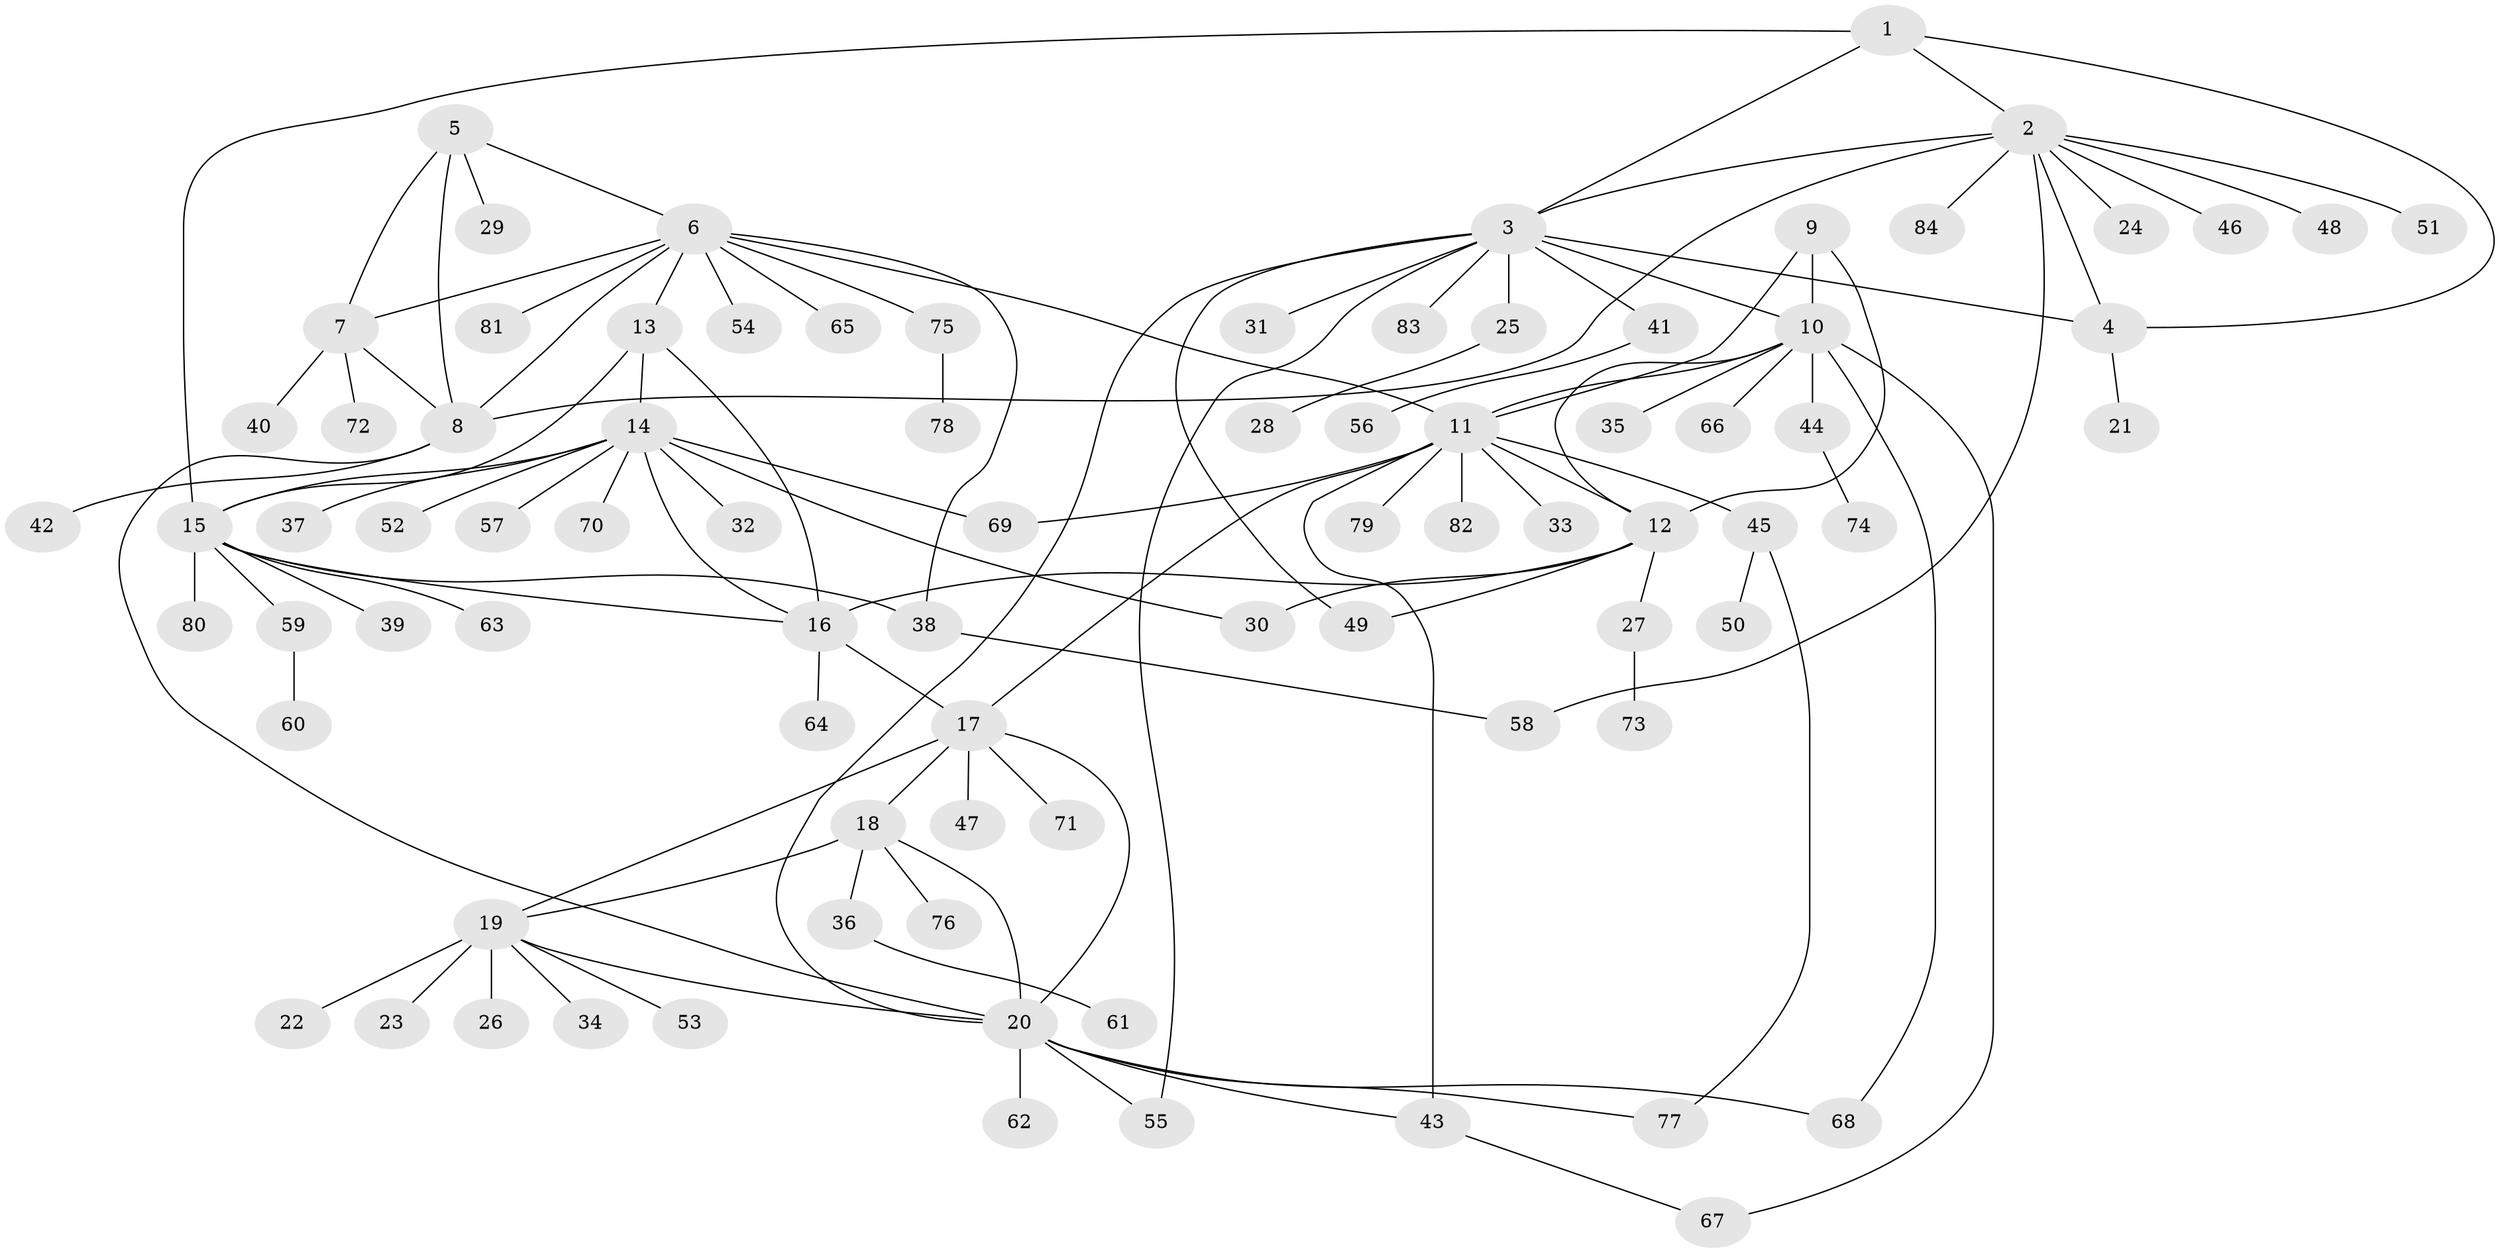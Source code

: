 // coarse degree distribution, {5: 0.037037037037037035, 4: 0.14814814814814814, 9: 0.037037037037037035, 3: 0.14814814814814814, 6: 0.18518518518518517, 2: 0.07407407407407407, 7: 0.037037037037037035, 8: 0.07407407407407407, 1: 0.25925925925925924}
// Generated by graph-tools (version 1.1) at 2025/52/03/04/25 22:52:07]
// undirected, 84 vertices, 114 edges
graph export_dot {
  node [color=gray90,style=filled];
  1;
  2;
  3;
  4;
  5;
  6;
  7;
  8;
  9;
  10;
  11;
  12;
  13;
  14;
  15;
  16;
  17;
  18;
  19;
  20;
  21;
  22;
  23;
  24;
  25;
  26;
  27;
  28;
  29;
  30;
  31;
  32;
  33;
  34;
  35;
  36;
  37;
  38;
  39;
  40;
  41;
  42;
  43;
  44;
  45;
  46;
  47;
  48;
  49;
  50;
  51;
  52;
  53;
  54;
  55;
  56;
  57;
  58;
  59;
  60;
  61;
  62;
  63;
  64;
  65;
  66;
  67;
  68;
  69;
  70;
  71;
  72;
  73;
  74;
  75;
  76;
  77;
  78;
  79;
  80;
  81;
  82;
  83;
  84;
  1 -- 2;
  1 -- 3;
  1 -- 4;
  1 -- 15;
  2 -- 3;
  2 -- 4;
  2 -- 8;
  2 -- 24;
  2 -- 46;
  2 -- 48;
  2 -- 51;
  2 -- 58;
  2 -- 84;
  3 -- 4;
  3 -- 10;
  3 -- 20;
  3 -- 25;
  3 -- 31;
  3 -- 41;
  3 -- 49;
  3 -- 55;
  3 -- 83;
  4 -- 21;
  5 -- 6;
  5 -- 7;
  5 -- 8;
  5 -- 29;
  6 -- 7;
  6 -- 8;
  6 -- 11;
  6 -- 13;
  6 -- 38;
  6 -- 54;
  6 -- 65;
  6 -- 75;
  6 -- 81;
  7 -- 8;
  7 -- 40;
  7 -- 72;
  8 -- 20;
  8 -- 42;
  9 -- 10;
  9 -- 11;
  9 -- 12;
  10 -- 11;
  10 -- 12;
  10 -- 35;
  10 -- 44;
  10 -- 66;
  10 -- 67;
  10 -- 68;
  11 -- 12;
  11 -- 17;
  11 -- 33;
  11 -- 43;
  11 -- 45;
  11 -- 69;
  11 -- 79;
  11 -- 82;
  12 -- 16;
  12 -- 27;
  12 -- 30;
  12 -- 49;
  13 -- 14;
  13 -- 15;
  13 -- 16;
  14 -- 15;
  14 -- 16;
  14 -- 30;
  14 -- 32;
  14 -- 37;
  14 -- 52;
  14 -- 57;
  14 -- 69;
  14 -- 70;
  15 -- 16;
  15 -- 38;
  15 -- 39;
  15 -- 59;
  15 -- 63;
  15 -- 80;
  16 -- 17;
  16 -- 64;
  17 -- 18;
  17 -- 19;
  17 -- 20;
  17 -- 47;
  17 -- 71;
  18 -- 19;
  18 -- 20;
  18 -- 36;
  18 -- 76;
  19 -- 20;
  19 -- 22;
  19 -- 23;
  19 -- 26;
  19 -- 34;
  19 -- 53;
  20 -- 43;
  20 -- 55;
  20 -- 62;
  20 -- 68;
  20 -- 77;
  25 -- 28;
  27 -- 73;
  36 -- 61;
  38 -- 58;
  41 -- 56;
  43 -- 67;
  44 -- 74;
  45 -- 50;
  45 -- 77;
  59 -- 60;
  75 -- 78;
}
